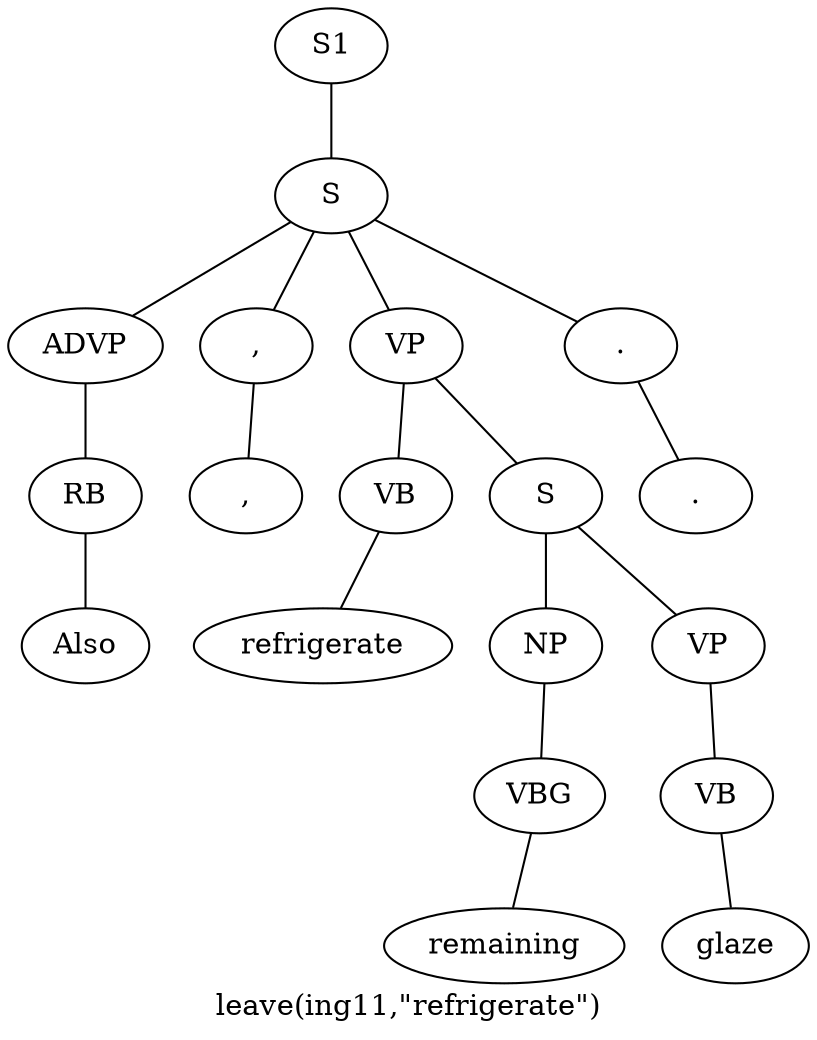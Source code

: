 graph SyntaxGraph {
	label = "leave(ing11,\"refrigerate\")";
	Node0 [label="S1"];
	Node1 [label="S"];
	Node2 [label="ADVP"];
	Node3 [label="RB"];
	Node4 [label="Also"];
	Node5 [label=","];
	Node6 [label=","];
	Node7 [label="VP"];
	Node8 [label="VB"];
	Node9 [label="refrigerate"];
	Node10 [label="S"];
	Node11 [label="NP"];
	Node12 [label="VBG"];
	Node13 [label="remaining"];
	Node14 [label="VP"];
	Node15 [label="VB"];
	Node16 [label="glaze"];
	Node17 [label="."];
	Node18 [label="."];

	Node0 -- Node1;
	Node1 -- Node2;
	Node1 -- Node5;
	Node1 -- Node7;
	Node1 -- Node17;
	Node2 -- Node3;
	Node3 -- Node4;
	Node5 -- Node6;
	Node7 -- Node8;
	Node7 -- Node10;
	Node8 -- Node9;
	Node10 -- Node11;
	Node10 -- Node14;
	Node11 -- Node12;
	Node12 -- Node13;
	Node14 -- Node15;
	Node15 -- Node16;
	Node17 -- Node18;
}